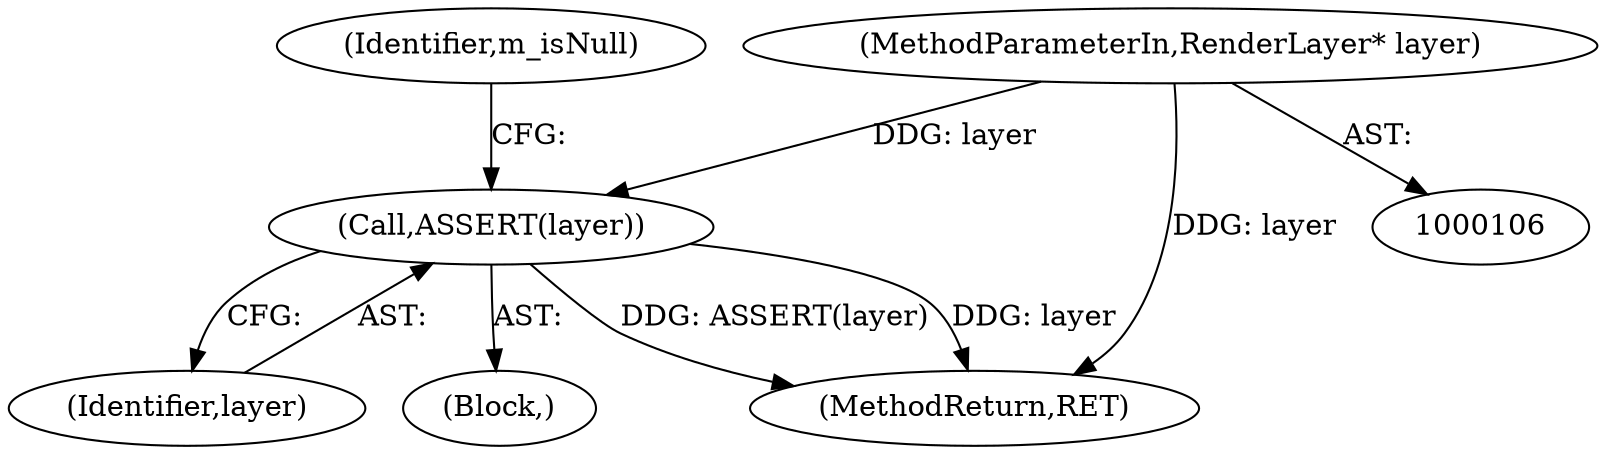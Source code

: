 digraph "0_Chrome_3057be01bcbbd1d0938afb489e18f2ca6d9b8229@pointer" {
"1000112" [label="(Call,ASSERT(layer))"];
"1000108" [label="(MethodParameterIn,RenderLayer* layer)"];
"1000108" [label="(MethodParameterIn,RenderLayer* layer)"];
"1000113" [label="(Identifier,layer)"];
"1000115" [label="(Identifier,m_isNull)"];
"1000109" [label="(Block,)"];
"1000246" [label="(MethodReturn,RET)"];
"1000112" [label="(Call,ASSERT(layer))"];
"1000112" -> "1000109"  [label="AST: "];
"1000112" -> "1000113"  [label="CFG: "];
"1000113" -> "1000112"  [label="AST: "];
"1000115" -> "1000112"  [label="CFG: "];
"1000112" -> "1000246"  [label="DDG: ASSERT(layer)"];
"1000112" -> "1000246"  [label="DDG: layer"];
"1000108" -> "1000112"  [label="DDG: layer"];
"1000108" -> "1000106"  [label="AST: "];
"1000108" -> "1000246"  [label="DDG: layer"];
}
